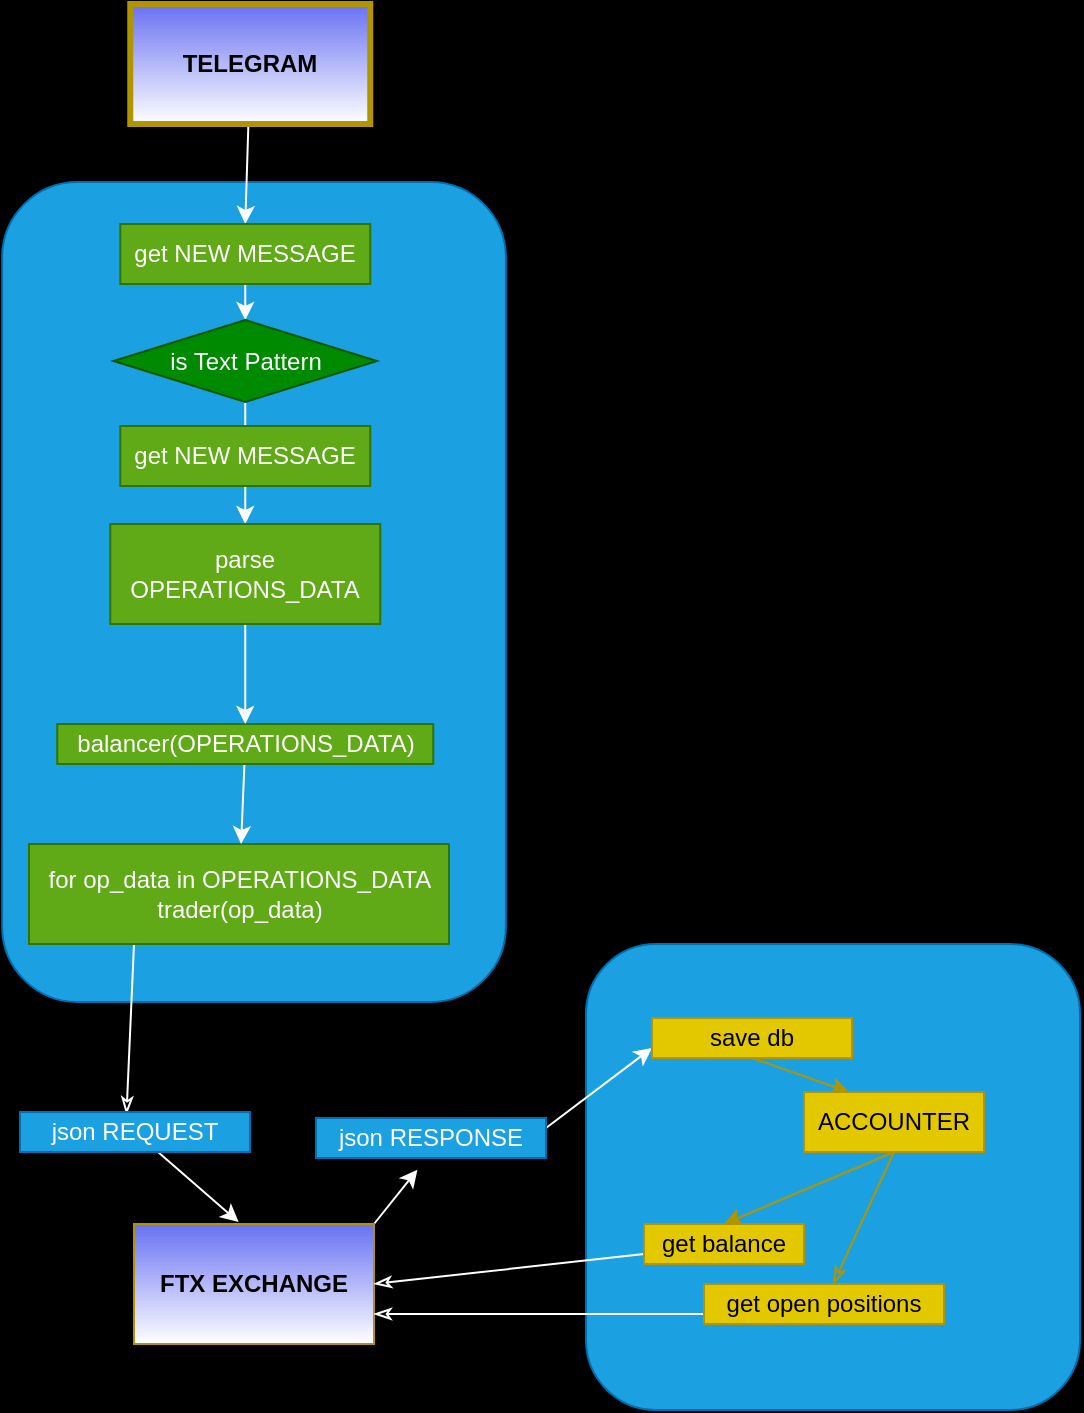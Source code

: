 <mxfile scale="1" border="30">
    <diagram id="C5RBs43oDa-KdzZeNtuy" name="Page-1">
        <mxGraphModel dx="1660" dy="1963" grid="0" gridSize="10" guides="1" tooltips="1" connect="1" arrows="1" fold="1" page="0" pageScale="1" pageWidth="827" pageHeight="1169" background="#000000" math="0" shadow="0">
            <root>
                <mxCell id="WIyWlLk6GJQsqaUBKTNV-0"/>
                <mxCell id="WIyWlLk6GJQsqaUBKTNV-1" parent="WIyWlLk6GJQsqaUBKTNV-0"/>
                <mxCell id="48" value="" style="rounded=1;whiteSpace=wrap;html=1;fontColor=#ffffff;strokeColor=#006EAF;fillColor=#1ba1e2;" parent="WIyWlLk6GJQsqaUBKTNV-1" vertex="1">
                    <mxGeometry x="551" y="-540" width="247" height="233" as="geometry"/>
                </mxCell>
                <mxCell id="47" value="" style="rounded=1;whiteSpace=wrap;html=1;fontColor=#ffffff;strokeColor=#006EAF;fillColor=#1ba1e2;" parent="WIyWlLk6GJQsqaUBKTNV-1" vertex="1">
                    <mxGeometry x="259.06" y="-921" width="251.87" height="410" as="geometry"/>
                </mxCell>
                <mxCell id="17" style="edgeStyle=none;html=1;entryX=0.5;entryY=0;entryDx=0;entryDy=0;fillColor=#0050ef;strokeColor=#FFFFFF;" parent="WIyWlLk6GJQsqaUBKTNV-1" source="0" target="1" edge="1">
                    <mxGeometry relative="1" as="geometry"/>
                </mxCell>
                <mxCell id="0" value="TELEGRAM" style="rounded=0;whiteSpace=wrap;html=1;fillColor=#6871F2;fontColor=#000000;strokeColor=#B09500;fontStyle=1;strokeWidth=3;gradientColor=#ffffff;" parent="WIyWlLk6GJQsqaUBKTNV-1" vertex="1">
                    <mxGeometry x="323.13" y="-1010" width="120" height="60" as="geometry"/>
                </mxCell>
                <mxCell id="7" style="edgeStyle=none;html=1;exitX=0.5;exitY=1;exitDx=0;exitDy=0;entryX=0.5;entryY=0;entryDx=0;entryDy=0;fillColor=#0050ef;strokeColor=#FFFFFF;" parent="WIyWlLk6GJQsqaUBKTNV-1" source="1" target="2" edge="1">
                    <mxGeometry relative="1" as="geometry"/>
                </mxCell>
                <mxCell id="1" value="get NEW MESSAGE" style="rounded=0;whiteSpace=wrap;html=1;fillColor=#60a917;fontColor=#ffffff;strokeColor=#2D7600;" parent="WIyWlLk6GJQsqaUBKTNV-1" vertex="1">
                    <mxGeometry x="318.13" y="-900" width="125" height="30" as="geometry"/>
                </mxCell>
                <mxCell id="16" style="edgeStyle=none;html=1;entryX=0.5;entryY=0;entryDx=0;entryDy=0;fillColor=#60a917;strokeColor=#FFFFFF;fontColor=#000000;" parent="WIyWlLk6GJQsqaUBKTNV-1" source="2" target="12" edge="1">
                    <mxGeometry relative="1" as="geometry"/>
                </mxCell>
                <mxCell id="2" value="is Text Pattern" style="rhombus;whiteSpace=wrap;html=1;fillColor=#008a00;strokeColor=#005700;fontColor=#ffffff;" parent="WIyWlLk6GJQsqaUBKTNV-1" vertex="1">
                    <mxGeometry x="314.73" y="-852" width="131.8" height="41" as="geometry"/>
                </mxCell>
                <mxCell id="50" style="edgeStyle=none;rounded=1;html=1;exitX=0.25;exitY=1;exitDx=0;exitDy=0;entryX=0.463;entryY=0.056;entryDx=0;entryDy=0;entryPerimeter=0;fontColor=#000000;endArrow=classicThin;endFill=0;strokeColor=#FFFFFF;" parent="WIyWlLk6GJQsqaUBKTNV-1" source="4" target="19" edge="1">
                    <mxGeometry relative="1" as="geometry"/>
                </mxCell>
                <mxCell id="4" value="for op_data in OPERATIONS_DATA&lt;br&gt;trader(op_data)" style="rounded=0;whiteSpace=wrap;html=1;fillColor=#60a917;strokeColor=#2D7600;fontColor=#ffffff;" parent="WIyWlLk6GJQsqaUBKTNV-1" vertex="1">
                    <mxGeometry x="272.5" y="-590" width="210" height="50" as="geometry"/>
                </mxCell>
                <mxCell id="10" value="" style="edgeStyle=none;html=1;fillColor=#60a917;strokeColor=#FFFFFF;fontColor=#000000;" parent="WIyWlLk6GJQsqaUBKTNV-1" source="5" target="4" edge="1">
                    <mxGeometry relative="1" as="geometry"/>
                </mxCell>
                <mxCell id="5" value="balancer(OPERATIONS_DATA)" style="rounded=0;whiteSpace=wrap;html=1;fillColor=#60a917;strokeColor=#2D7600;fontColor=#ffffff;" parent="WIyWlLk6GJQsqaUBKTNV-1" vertex="1">
                    <mxGeometry x="286.63" y="-650" width="188" height="20" as="geometry"/>
                </mxCell>
                <mxCell id="14" style="edgeStyle=none;html=1;entryX=0.5;entryY=0;entryDx=0;entryDy=0;fillColor=#60a917;strokeColor=#FFFFFF;fontColor=#000000;" parent="WIyWlLk6GJQsqaUBKTNV-1" source="12" target="5" edge="1">
                    <mxGeometry relative="1" as="geometry">
                        <mxPoint x="377.5" y="-690" as="targetPoint"/>
                    </mxGeometry>
                </mxCell>
                <mxCell id="12" value="parse OPERATIONS_DATA" style="rounded=0;whiteSpace=wrap;html=1;fillColor=#60a917;strokeColor=#2D7600;fontColor=#ffffff;" parent="WIyWlLk6GJQsqaUBKTNV-1" vertex="1">
                    <mxGeometry x="313.13" y="-750" width="135" height="50" as="geometry"/>
                </mxCell>
                <mxCell id="29" style="edgeStyle=none;html=1;exitX=1;exitY=0;exitDx=0;exitDy=0;entryX=0.441;entryY=1.292;entryDx=0;entryDy=0;entryPerimeter=0;fillColor=#0050ef;strokeColor=#FFFFFF;" parent="WIyWlLk6GJQsqaUBKTNV-1" source="18" target="28" edge="1">
                    <mxGeometry relative="1" as="geometry"/>
                </mxCell>
                <mxCell id="18" value="FTX EXCHANGE" style="rounded=0;whiteSpace=wrap;html=1;fillColor=#6871F2;fontColor=#000000;strokeColor=#B09500;fontStyle=1;gradientColor=#ffffff;" parent="WIyWlLk6GJQsqaUBKTNV-1" vertex="1">
                    <mxGeometry x="325" y="-400" width="120" height="60" as="geometry"/>
                </mxCell>
                <mxCell id="27" style="edgeStyle=none;html=1;entryX=0.436;entryY=-0.016;entryDx=0;entryDy=0;entryPerimeter=0;fillColor=#0050ef;strokeColor=#FFFFFF;" parent="WIyWlLk6GJQsqaUBKTNV-1" source="19" target="18" edge="1">
                    <mxGeometry relative="1" as="geometry"/>
                </mxCell>
                <mxCell id="19" value="json REQUEST" style="rounded=0;whiteSpace=wrap;html=1;fillColor=#1ba1e2;fontColor=#ffffff;strokeColor=#006EAF;" parent="WIyWlLk6GJQsqaUBKTNV-1" vertex="1">
                    <mxGeometry x="268" y="-456" width="115" height="20" as="geometry"/>
                </mxCell>
                <mxCell id="32" style="edgeStyle=none;html=1;exitX=1;exitY=0.25;exitDx=0;exitDy=0;entryX=0;entryY=0.75;entryDx=0;entryDy=0;fillColor=#0050ef;strokeColor=#FFFFFF;" parent="WIyWlLk6GJQsqaUBKTNV-1" source="28" target="34" edge="1">
                    <mxGeometry relative="1" as="geometry"/>
                </mxCell>
                <mxCell id="28" value="json RESPONSE" style="rounded=0;whiteSpace=wrap;html=1;fillColor=#1ba1e2;fontColor=#ffffff;strokeColor=#006EAF;" parent="WIyWlLk6GJQsqaUBKTNV-1" vertex="1">
                    <mxGeometry x="416" y="-453" width="115" height="20" as="geometry"/>
                </mxCell>
                <mxCell id="39" style="edgeStyle=none;html=1;exitX=0.5;exitY=1;exitDx=0;exitDy=0;fillColor=#e3c800;strokeColor=#B09500;entryX=0.25;entryY=0;entryDx=0;entryDy=0;" parent="WIyWlLk6GJQsqaUBKTNV-1" source="34" target="30" edge="1">
                    <mxGeometry relative="1" as="geometry">
                        <mxPoint x="687" y="-504" as="targetPoint"/>
                    </mxGeometry>
                </mxCell>
                <mxCell id="40" style="edgeStyle=none;html=1;exitX=0.5;exitY=1;exitDx=0;exitDy=0;entryX=0.5;entryY=0;entryDx=0;entryDy=0;fillColor=#e3c800;strokeColor=#B09500;" parent="WIyWlLk6GJQsqaUBKTNV-1" source="30" target="35" edge="1">
                    <mxGeometry relative="1" as="geometry"/>
                </mxCell>
                <mxCell id="43" style="edgeStyle=none;rounded=1;html=1;exitX=0.5;exitY=1;exitDx=0;exitDy=0;endArrow=classicThin;endFill=0;fillColor=#e3c800;strokeColor=#B09500;" parent="WIyWlLk6GJQsqaUBKTNV-1" source="30" target="36" edge="1">
                    <mxGeometry relative="1" as="geometry"/>
                </mxCell>
                <mxCell id="30" value="ACCOUNTER" style="rounded=0;whiteSpace=wrap;html=1;fillColor=#e3c800;fontColor=#000000;strokeColor=#B09500;" parent="WIyWlLk6GJQsqaUBKTNV-1" vertex="1">
                    <mxGeometry x="660" y="-466" width="90" height="30" as="geometry"/>
                </mxCell>
                <mxCell id="34" value="save db" style="rounded=0;whiteSpace=wrap;html=1;fillColor=#e3c800;fontColor=#000000;strokeColor=#B09500;" parent="WIyWlLk6GJQsqaUBKTNV-1" vertex="1">
                    <mxGeometry x="584" y="-503" width="100" height="20" as="geometry"/>
                </mxCell>
                <mxCell id="42" style="edgeStyle=none;rounded=1;html=1;exitX=0;exitY=0.75;exitDx=0;exitDy=0;entryX=1;entryY=0.5;entryDx=0;entryDy=0;endArrow=classicThin;endFill=0;fillColor=#0050ef;strokeColor=#FFFFFF;" parent="WIyWlLk6GJQsqaUBKTNV-1" source="35" target="18" edge="1">
                    <mxGeometry relative="1" as="geometry"/>
                </mxCell>
                <mxCell id="35" value="get balance" style="rounded=0;whiteSpace=wrap;html=1;fillColor=#e3c800;fontColor=#000000;strokeColor=#B09500;" parent="WIyWlLk6GJQsqaUBKTNV-1" vertex="1">
                    <mxGeometry x="580" y="-400" width="80" height="20" as="geometry"/>
                </mxCell>
                <mxCell id="41" style="edgeStyle=none;html=1;exitX=0;exitY=0.75;exitDx=0;exitDy=0;entryX=1;entryY=0.75;entryDx=0;entryDy=0;rounded=1;fillColor=#0050ef;strokeColor=#FFFFFF;endArrow=classicThin;endFill=0;" parent="WIyWlLk6GJQsqaUBKTNV-1" source="36" target="18" edge="1">
                    <mxGeometry relative="1" as="geometry"/>
                </mxCell>
                <mxCell id="36" value="get open positions" style="rounded=0;whiteSpace=wrap;html=1;fillColor=#e3c800;fontColor=#000000;strokeColor=#B09500;" parent="WIyWlLk6GJQsqaUBKTNV-1" vertex="1">
                    <mxGeometry x="610" y="-370" width="120" height="20" as="geometry"/>
                </mxCell>
                <mxCell id="52" value="get NEW MESSAGE" style="rounded=0;whiteSpace=wrap;html=1;fillColor=#60a917;fontColor=#ffffff;strokeColor=#2D7600;" parent="WIyWlLk6GJQsqaUBKTNV-1" vertex="1">
                    <mxGeometry x="318.13" y="-799" width="125" height="30" as="geometry"/>
                </mxCell>
            </root>
        </mxGraphModel>
    </diagram>
</mxfile>